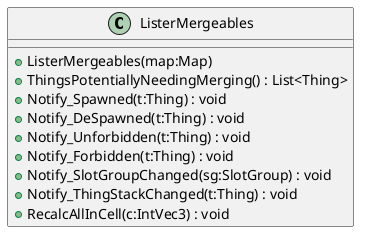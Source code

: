 @startuml
class ListerMergeables {
    + ListerMergeables(map:Map)
    + ThingsPotentiallyNeedingMerging() : List<Thing>
    + Notify_Spawned(t:Thing) : void
    + Notify_DeSpawned(t:Thing) : void
    + Notify_Unforbidden(t:Thing) : void
    + Notify_Forbidden(t:Thing) : void
    + Notify_SlotGroupChanged(sg:SlotGroup) : void
    + Notify_ThingStackChanged(t:Thing) : void
    + RecalcAllInCell(c:IntVec3) : void
}
@enduml
